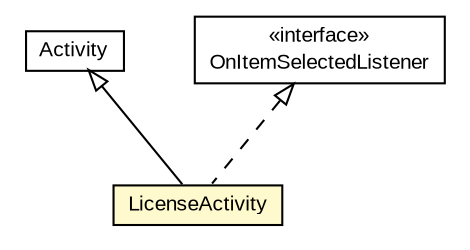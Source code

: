 #!/usr/local/bin/dot
#
# Class diagram 
# Generated by UMLGraph version R5_6-24-gf6e263 (http://www.umlgraph.org/)
#

digraph G {
	edge [fontname="arial",fontsize=10,labelfontname="arial",labelfontsize=10];
	node [fontname="arial",fontsize=10,shape=plaintext];
	nodesep=0.25;
	ranksep=0.5;
	// org.osmdroid.LicenseActivity
	c24136 [label=<<table title="org.osmdroid.LicenseActivity" border="0" cellborder="1" cellspacing="0" cellpadding="2" port="p" bgcolor="lemonChiffon" href="./LicenseActivity.html">
		<tr><td><table border="0" cellspacing="0" cellpadding="1">
<tr><td align="center" balign="center"> LicenseActivity </td></tr>
		</table></td></tr>
		</table>>, URL="./LicenseActivity.html", fontname="arial", fontcolor="black", fontsize=10.0];
	//org.osmdroid.LicenseActivity extends android.app.Activity
	c24311:p -> c24136:p [dir=back,arrowtail=empty];
	//org.osmdroid.LicenseActivity implements android.widget.AdapterView.OnItemSelectedListener
	c24312:p -> c24136:p [dir=back,arrowtail=empty,style=dashed];
	// android.app.Activity
	c24311 [label=<<table title="android.app.Activity" border="0" cellborder="1" cellspacing="0" cellpadding="2" port="p" href="http://java.sun.com/j2se/1.4.2/docs/api/android/app/Activity.html">
		<tr><td><table border="0" cellspacing="0" cellpadding="1">
<tr><td align="center" balign="center"> Activity </td></tr>
		</table></td></tr>
		</table>>, URL="http://java.sun.com/j2se/1.4.2/docs/api/android/app/Activity.html", fontname="arial", fontcolor="black", fontsize=10.0];
	// android.widget.AdapterView.OnItemSelectedListener
	c24312 [label=<<table title="android.widget.AdapterView.OnItemSelectedListener" border="0" cellborder="1" cellspacing="0" cellpadding="2" port="p" href="http://java.sun.com/j2se/1.4.2/docs/api/android/widget/AdapterView/OnItemSelectedListener.html">
		<tr><td><table border="0" cellspacing="0" cellpadding="1">
<tr><td align="center" balign="center"> &#171;interface&#187; </td></tr>
<tr><td align="center" balign="center"> OnItemSelectedListener </td></tr>
		</table></td></tr>
		</table>>, URL="http://java.sun.com/j2se/1.4.2/docs/api/android/widget/AdapterView/OnItemSelectedListener.html", fontname="arial", fontcolor="black", fontsize=10.0];
}

